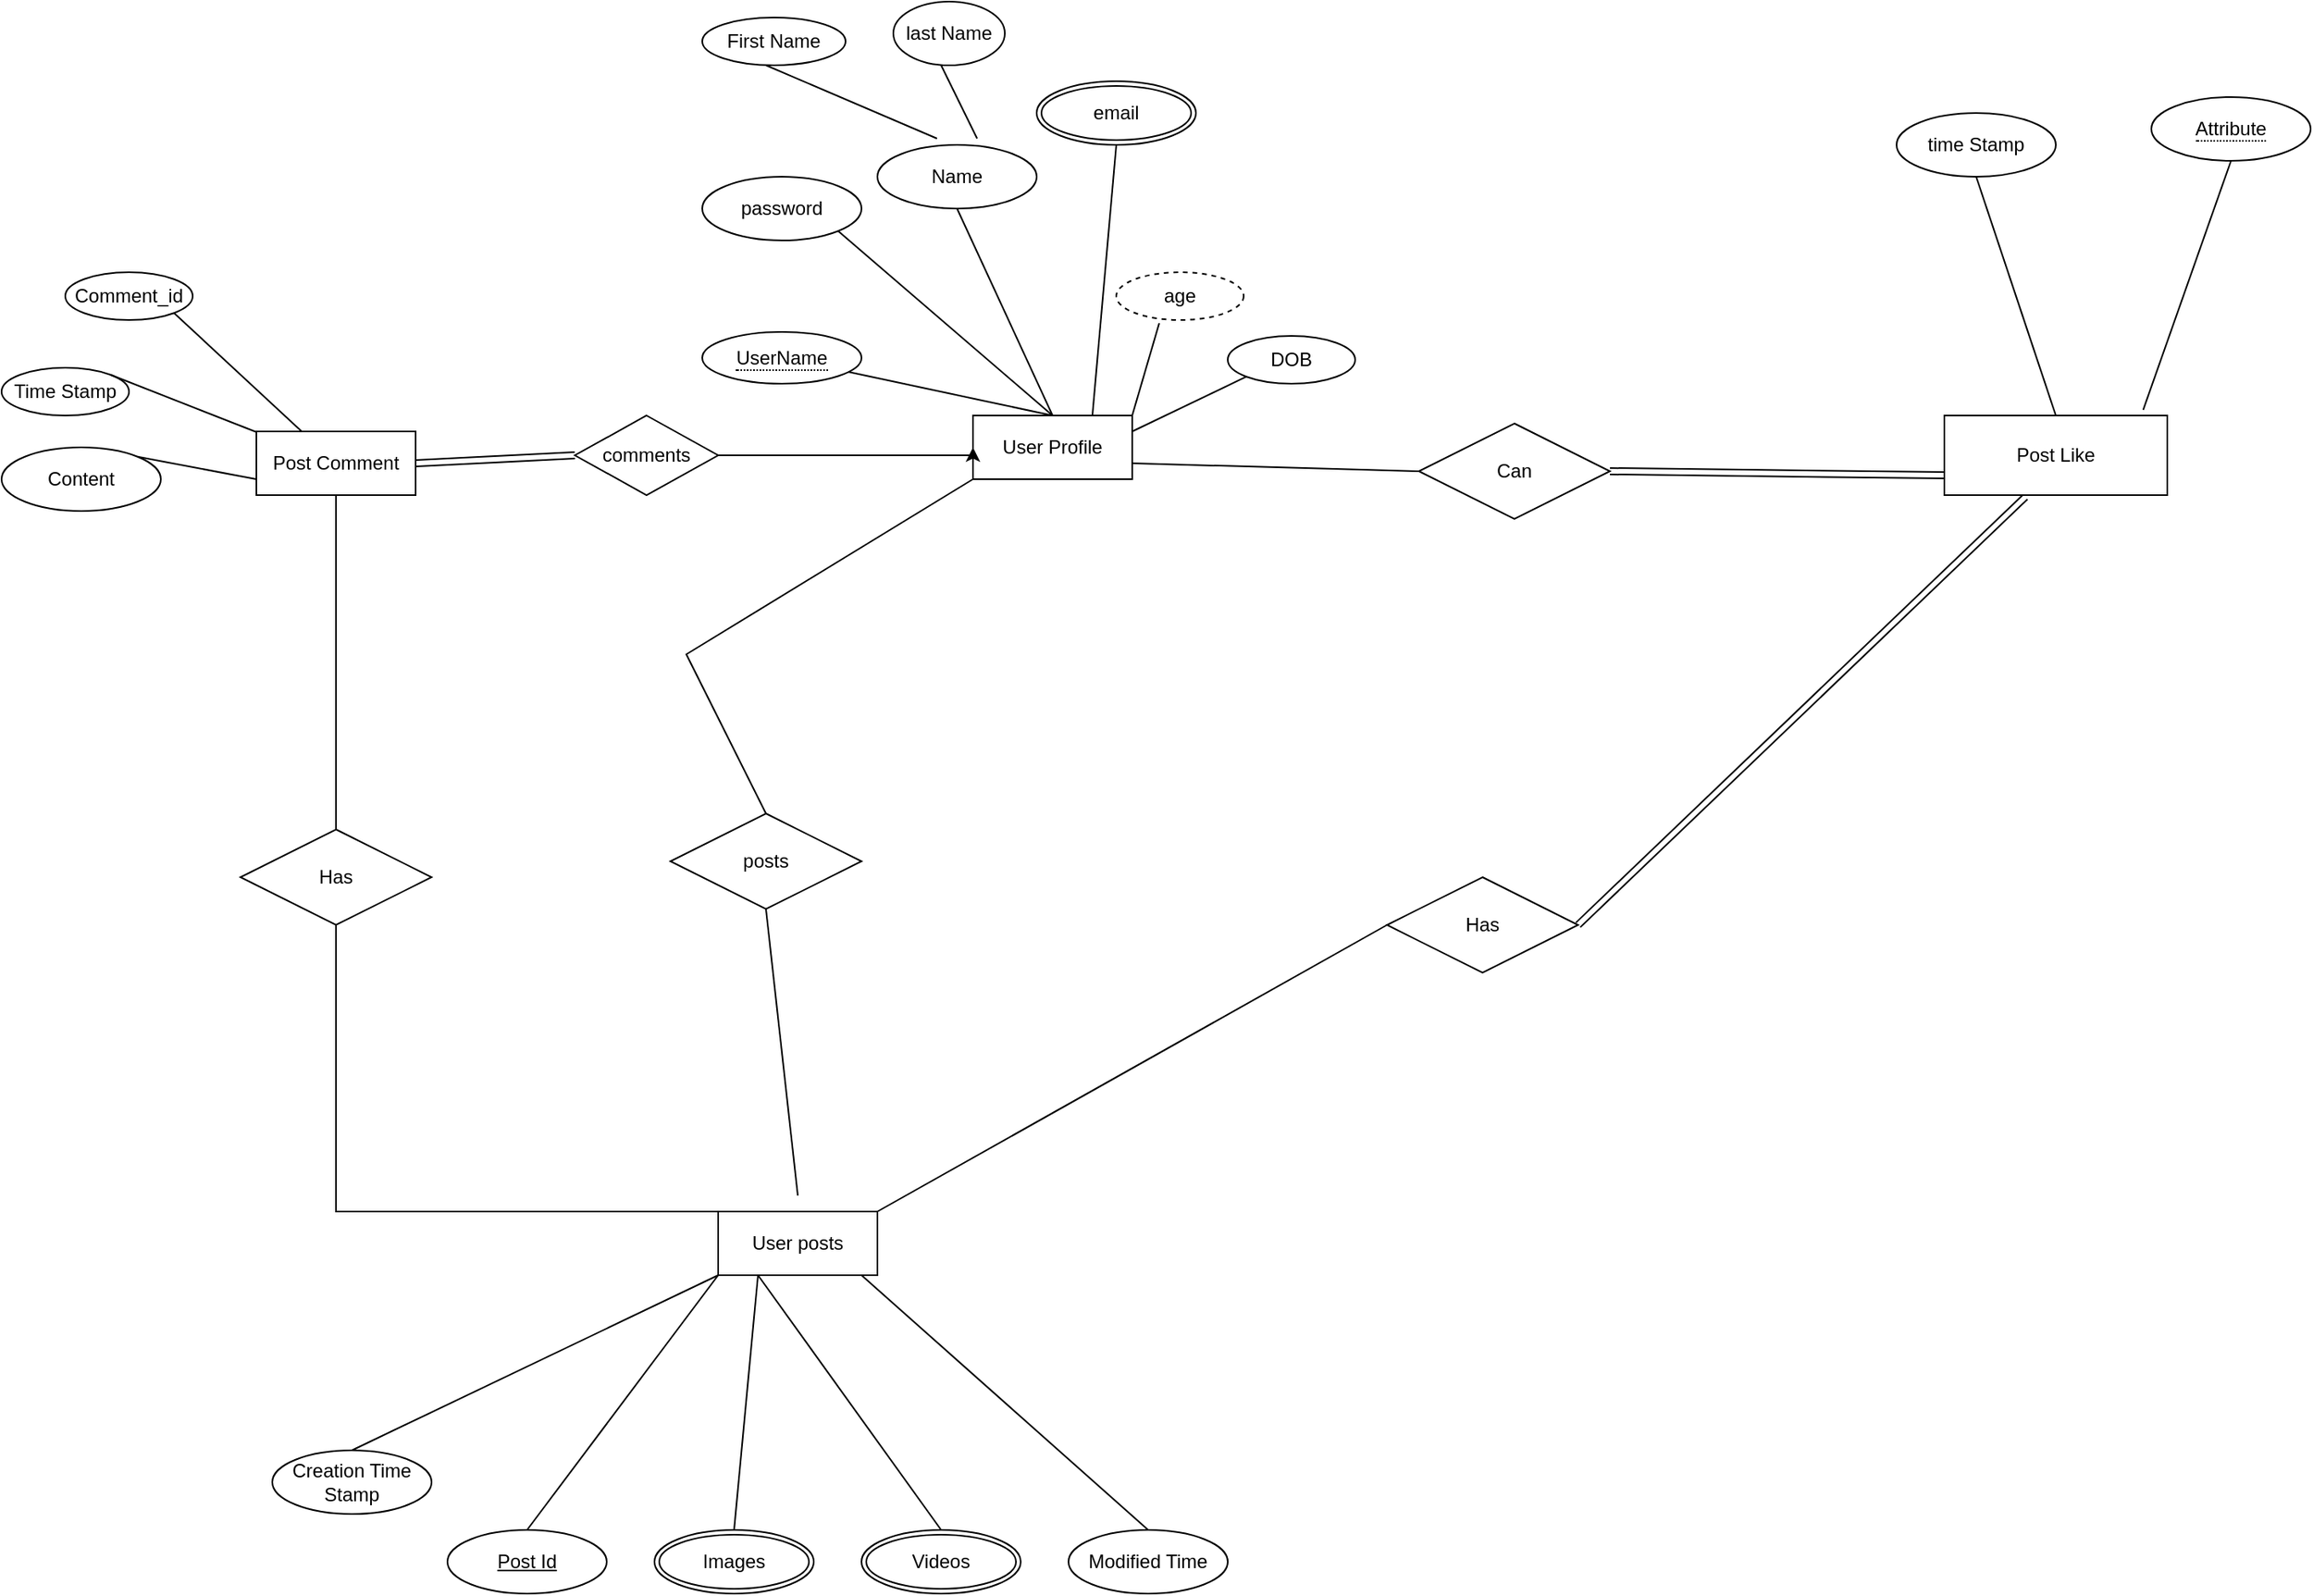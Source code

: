 <mxfile version="26.0.11">
  <diagram name="Page-1" id="_Un33e683ED_zDzxQhV4">
    <mxGraphModel dx="2100" dy="1044" grid="1" gridSize="10" guides="1" tooltips="1" connect="1" arrows="1" fold="1" page="1" pageScale="1" pageWidth="850" pageHeight="1100" math="0" shadow="0">
      <root>
        <mxCell id="0" />
        <mxCell id="1" parent="0" />
        <mxCell id="DCzcrUHX8vKdMjeq_GXW-4" value="Post Comment" style="whiteSpace=wrap;html=1;align=center;" vertex="1" parent="1">
          <mxGeometry x="180" y="310" width="100" height="40" as="geometry" />
        </mxCell>
        <mxCell id="DCzcrUHX8vKdMjeq_GXW-5" value="Comment_id" style="ellipse;whiteSpace=wrap;html=1;align=center;" vertex="1" parent="1">
          <mxGeometry x="60" y="210" width="80" height="30" as="geometry" />
        </mxCell>
        <mxCell id="DCzcrUHX8vKdMjeq_GXW-6" value="Time Stamp" style="ellipse;whiteSpace=wrap;html=1;align=center;" vertex="1" parent="1">
          <mxGeometry x="20" y="270" width="80" height="30" as="geometry" />
        </mxCell>
        <mxCell id="DCzcrUHX8vKdMjeq_GXW-7" value="Content" style="ellipse;whiteSpace=wrap;html=1;align=center;" vertex="1" parent="1">
          <mxGeometry x="20" y="320" width="100" height="40" as="geometry" />
        </mxCell>
        <mxCell id="DCzcrUHX8vKdMjeq_GXW-8" value="" style="endArrow=none;html=1;rounded=0;entryX=1;entryY=1;entryDx=0;entryDy=0;" edge="1" parent="1" source="DCzcrUHX8vKdMjeq_GXW-4" target="DCzcrUHX8vKdMjeq_GXW-5">
          <mxGeometry relative="1" as="geometry">
            <mxPoint x="370" y="320" as="sourcePoint" />
            <mxPoint x="530" y="320" as="targetPoint" />
            <Array as="points" />
          </mxGeometry>
        </mxCell>
        <mxCell id="DCzcrUHX8vKdMjeq_GXW-9" value="" style="endArrow=none;html=1;rounded=0;entryX=1;entryY=0;entryDx=0;entryDy=0;" edge="1" parent="1" source="DCzcrUHX8vKdMjeq_GXW-4" target="DCzcrUHX8vKdMjeq_GXW-6">
          <mxGeometry relative="1" as="geometry">
            <mxPoint x="650" y="320" as="sourcePoint" />
            <mxPoint x="810" y="320" as="targetPoint" />
          </mxGeometry>
        </mxCell>
        <mxCell id="DCzcrUHX8vKdMjeq_GXW-10" value="" style="endArrow=none;html=1;rounded=0;entryX=1;entryY=0;entryDx=0;entryDy=0;" edge="1" parent="1" target="DCzcrUHX8vKdMjeq_GXW-7">
          <mxGeometry relative="1" as="geometry">
            <mxPoint x="180" y="340" as="sourcePoint" />
            <mxPoint x="1070" y="310" as="targetPoint" />
          </mxGeometry>
        </mxCell>
        <mxCell id="DCzcrUHX8vKdMjeq_GXW-11" value="User Profile" style="whiteSpace=wrap;html=1;align=center;" vertex="1" parent="1">
          <mxGeometry x="630" y="300" width="100" height="40" as="geometry" />
        </mxCell>
        <mxCell id="DCzcrUHX8vKdMjeq_GXW-15" style="edgeStyle=orthogonalEdgeStyle;rounded=0;orthogonalLoop=1;jettySize=auto;html=1;exitX=1;exitY=0.5;exitDx=0;exitDy=0;entryX=0;entryY=0.5;entryDx=0;entryDy=0;" edge="1" parent="1" source="DCzcrUHX8vKdMjeq_GXW-13" target="DCzcrUHX8vKdMjeq_GXW-11">
          <mxGeometry relative="1" as="geometry">
            <Array as="points">
              <mxPoint x="630" y="325" />
            </Array>
          </mxGeometry>
        </mxCell>
        <mxCell id="DCzcrUHX8vKdMjeq_GXW-13" value="comments" style="shape=rhombus;perimeter=rhombusPerimeter;whiteSpace=wrap;html=1;align=center;" vertex="1" parent="1">
          <mxGeometry x="380" y="300" width="90" height="50" as="geometry" />
        </mxCell>
        <mxCell id="DCzcrUHX8vKdMjeq_GXW-17" value="" style="shape=link;html=1;rounded=0;entryX=0;entryY=0.5;entryDx=0;entryDy=0;exitX=1;exitY=0.5;exitDx=0;exitDy=0;" edge="1" parent="1" source="DCzcrUHX8vKdMjeq_GXW-4" target="DCzcrUHX8vKdMjeq_GXW-13">
          <mxGeometry relative="1" as="geometry">
            <mxPoint x="320" y="410" as="sourcePoint" />
            <mxPoint x="480" y="410" as="targetPoint" />
            <Array as="points" />
          </mxGeometry>
        </mxCell>
        <mxCell id="DCzcrUHX8vKdMjeq_GXW-19" value="age" style="ellipse;whiteSpace=wrap;html=1;align=center;dashed=1;" vertex="1" parent="1">
          <mxGeometry x="720" y="210" width="80" height="30" as="geometry" />
        </mxCell>
        <mxCell id="DCzcrUHX8vKdMjeq_GXW-21" value="" style="endArrow=none;html=1;rounded=0;entryX=0.337;entryY=1.067;entryDx=0;entryDy=0;entryPerimeter=0;exitX=1;exitY=0;exitDx=0;exitDy=0;" edge="1" parent="1" source="DCzcrUHX8vKdMjeq_GXW-11" target="DCzcrUHX8vKdMjeq_GXW-19">
          <mxGeometry relative="1" as="geometry">
            <mxPoint x="590" y="350" as="sourcePoint" />
            <mxPoint x="750" y="350" as="targetPoint" />
          </mxGeometry>
        </mxCell>
        <mxCell id="DCzcrUHX8vKdMjeq_GXW-22" value="DOB" style="ellipse;whiteSpace=wrap;html=1;align=center;" vertex="1" parent="1">
          <mxGeometry x="790" y="250" width="80" height="30" as="geometry" />
        </mxCell>
        <mxCell id="DCzcrUHX8vKdMjeq_GXW-23" value="" style="endArrow=none;html=1;rounded=0;entryX=0;entryY=1;entryDx=0;entryDy=0;exitX=1;exitY=0.25;exitDx=0;exitDy=0;" edge="1" parent="1" source="DCzcrUHX8vKdMjeq_GXW-11" target="DCzcrUHX8vKdMjeq_GXW-22">
          <mxGeometry relative="1" as="geometry">
            <mxPoint x="570" y="350" as="sourcePoint" />
            <mxPoint x="730" y="350" as="targetPoint" />
          </mxGeometry>
        </mxCell>
        <mxCell id="DCzcrUHX8vKdMjeq_GXW-24" value="Name" style="ellipse;whiteSpace=wrap;html=1;align=center;" vertex="1" parent="1">
          <mxGeometry x="570" y="130" width="100" height="40" as="geometry" />
        </mxCell>
        <mxCell id="DCzcrUHX8vKdMjeq_GXW-26" value="" style="endArrow=none;html=1;rounded=0;exitX=0.5;exitY=1;exitDx=0;exitDy=0;entryX=0.75;entryY=0;entryDx=0;entryDy=0;" edge="1" parent="1" target="DCzcrUHX8vKdMjeq_GXW-11">
          <mxGeometry relative="1" as="geometry">
            <mxPoint x="720" y="130" as="sourcePoint" />
            <mxPoint x="730" y="350" as="targetPoint" />
          </mxGeometry>
        </mxCell>
        <mxCell id="DCzcrUHX8vKdMjeq_GXW-27" value="" style="endArrow=none;html=1;rounded=0;exitX=0.5;exitY=1;exitDx=0;exitDy=0;entryX=0.5;entryY=0;entryDx=0;entryDy=0;" edge="1" parent="1" source="DCzcrUHX8vKdMjeq_GXW-24" target="DCzcrUHX8vKdMjeq_GXW-11">
          <mxGeometry relative="1" as="geometry">
            <mxPoint x="570" y="350" as="sourcePoint" />
            <mxPoint x="730" y="350" as="targetPoint" />
          </mxGeometry>
        </mxCell>
        <mxCell id="DCzcrUHX8vKdMjeq_GXW-28" value="First Name" style="ellipse;whiteSpace=wrap;html=1;align=center;" vertex="1" parent="1">
          <mxGeometry x="460" y="50" width="90" height="30" as="geometry" />
        </mxCell>
        <mxCell id="DCzcrUHX8vKdMjeq_GXW-29" value="last Name" style="ellipse;whiteSpace=wrap;html=1;align=center;" vertex="1" parent="1">
          <mxGeometry x="580" y="40" width="70" height="40" as="geometry" />
        </mxCell>
        <mxCell id="DCzcrUHX8vKdMjeq_GXW-30" value="" style="endArrow=none;html=1;rounded=0;entryX=0.626;entryY=-0.1;entryDx=0;entryDy=0;entryPerimeter=0;" edge="1" parent="1" target="DCzcrUHX8vKdMjeq_GXW-24">
          <mxGeometry relative="1" as="geometry">
            <mxPoint x="610" y="80" as="sourcePoint" />
            <mxPoint x="770" y="80" as="targetPoint" />
          </mxGeometry>
        </mxCell>
        <mxCell id="DCzcrUHX8vKdMjeq_GXW-31" value="" style="endArrow=none;html=1;rounded=0;entryX=0.374;entryY=-0.1;entryDx=0;entryDy=0;entryPerimeter=0;" edge="1" parent="1" target="DCzcrUHX8vKdMjeq_GXW-24">
          <mxGeometry relative="1" as="geometry">
            <mxPoint x="500" y="80" as="sourcePoint" />
            <mxPoint x="660" y="80" as="targetPoint" />
          </mxGeometry>
        </mxCell>
        <mxCell id="DCzcrUHX8vKdMjeq_GXW-33" value="&lt;span style=&quot;border-bottom: 1px dotted&quot;&gt;UserName&lt;/span&gt;" style="ellipse;whiteSpace=wrap;html=1;align=center;" vertex="1" parent="1">
          <mxGeometry x="460" y="247.5" width="100" height="32.5" as="geometry" />
        </mxCell>
        <mxCell id="DCzcrUHX8vKdMjeq_GXW-34" value="" style="endArrow=none;html=1;rounded=0;entryX=0.5;entryY=0;entryDx=0;entryDy=0;" edge="1" parent="1" source="DCzcrUHX8vKdMjeq_GXW-33" target="DCzcrUHX8vKdMjeq_GXW-11">
          <mxGeometry relative="1" as="geometry">
            <mxPoint x="530" y="240" as="sourcePoint" />
            <mxPoint x="690" y="240" as="targetPoint" />
          </mxGeometry>
        </mxCell>
        <mxCell id="DCzcrUHX8vKdMjeq_GXW-35" value="email" style="ellipse;shape=doubleEllipse;margin=3;whiteSpace=wrap;html=1;align=center;" vertex="1" parent="1">
          <mxGeometry x="670" y="90" width="100" height="40" as="geometry" />
        </mxCell>
        <mxCell id="DCzcrUHX8vKdMjeq_GXW-36" value="password" style="ellipse;whiteSpace=wrap;html=1;align=center;" vertex="1" parent="1">
          <mxGeometry x="460" y="150" width="100" height="40" as="geometry" />
        </mxCell>
        <mxCell id="DCzcrUHX8vKdMjeq_GXW-38" value="" style="endArrow=none;html=1;rounded=0;entryX=0.5;entryY=0;entryDx=0;entryDy=0;exitX=1;exitY=1;exitDx=0;exitDy=0;" edge="1" parent="1" source="DCzcrUHX8vKdMjeq_GXW-36" target="DCzcrUHX8vKdMjeq_GXW-11">
          <mxGeometry relative="1" as="geometry">
            <mxPoint x="480" y="190" as="sourcePoint" />
            <mxPoint x="640" y="190" as="targetPoint" />
          </mxGeometry>
        </mxCell>
        <mxCell id="DCzcrUHX8vKdMjeq_GXW-39" value="posts" style="shape=rhombus;perimeter=rhombusPerimeter;whiteSpace=wrap;html=1;align=center;" vertex="1" parent="1">
          <mxGeometry x="440" y="550" width="120" height="60" as="geometry" />
        </mxCell>
        <mxCell id="DCzcrUHX8vKdMjeq_GXW-40" value="" style="endArrow=none;html=1;rounded=0;exitX=0;exitY=1;exitDx=0;exitDy=0;entryX=0.5;entryY=0;entryDx=0;entryDy=0;" edge="1" parent="1" source="DCzcrUHX8vKdMjeq_GXW-11" target="DCzcrUHX8vKdMjeq_GXW-39">
          <mxGeometry relative="1" as="geometry">
            <mxPoint x="720" y="510" as="sourcePoint" />
            <mxPoint x="880" y="510" as="targetPoint" />
            <Array as="points">
              <mxPoint x="450" y="450" />
            </Array>
          </mxGeometry>
        </mxCell>
        <mxCell id="DCzcrUHX8vKdMjeq_GXW-41" value="User posts" style="whiteSpace=wrap;html=1;align=center;" vertex="1" parent="1">
          <mxGeometry x="470" y="800" width="100" height="40" as="geometry" />
        </mxCell>
        <mxCell id="DCzcrUHX8vKdMjeq_GXW-42" value="" style="endArrow=none;html=1;rounded=0;exitX=0.5;exitY=1;exitDx=0;exitDy=0;" edge="1" parent="1" source="DCzcrUHX8vKdMjeq_GXW-39">
          <mxGeometry relative="1" as="geometry">
            <mxPoint x="470" y="680" as="sourcePoint" />
            <mxPoint x="520" y="790" as="targetPoint" />
          </mxGeometry>
        </mxCell>
        <mxCell id="DCzcrUHX8vKdMjeq_GXW-43" value="Has" style="shape=rhombus;perimeter=rhombusPerimeter;whiteSpace=wrap;html=1;align=center;" vertex="1" parent="1">
          <mxGeometry x="170" y="560" width="120" height="60" as="geometry" />
        </mxCell>
        <mxCell id="DCzcrUHX8vKdMjeq_GXW-44" value="" style="endArrow=none;html=1;rounded=0;exitX=0.5;exitY=1;exitDx=0;exitDy=0;entryX=0.5;entryY=0;entryDx=0;entryDy=0;" edge="1" parent="1" source="DCzcrUHX8vKdMjeq_GXW-4" target="DCzcrUHX8vKdMjeq_GXW-43">
          <mxGeometry relative="1" as="geometry">
            <mxPoint x="210" y="460" as="sourcePoint" />
            <mxPoint x="220" y="570" as="targetPoint" />
          </mxGeometry>
        </mxCell>
        <mxCell id="DCzcrUHX8vKdMjeq_GXW-45" value="" style="endArrow=none;html=1;rounded=0;exitX=0.5;exitY=1;exitDx=0;exitDy=0;" edge="1" parent="1" source="DCzcrUHX8vKdMjeq_GXW-43">
          <mxGeometry relative="1" as="geometry">
            <mxPoint x="310" y="800" as="sourcePoint" />
            <mxPoint x="470" y="800" as="targetPoint" />
            <Array as="points">
              <mxPoint x="230" y="800" />
            </Array>
          </mxGeometry>
        </mxCell>
        <mxCell id="DCzcrUHX8vKdMjeq_GXW-46" value="Post Id" style="ellipse;whiteSpace=wrap;html=1;align=center;fontStyle=4;" vertex="1" parent="1">
          <mxGeometry x="300" y="1000" width="100" height="40" as="geometry" />
        </mxCell>
        <mxCell id="DCzcrUHX8vKdMjeq_GXW-47" value="" style="endArrow=none;html=1;rounded=0;entryX=0;entryY=1;entryDx=0;entryDy=0;exitX=0.5;exitY=0;exitDx=0;exitDy=0;" edge="1" parent="1" source="DCzcrUHX8vKdMjeq_GXW-46" target="DCzcrUHX8vKdMjeq_GXW-41">
          <mxGeometry relative="1" as="geometry">
            <mxPoint x="310" y="910" as="sourcePoint" />
            <mxPoint x="470" y="910" as="targetPoint" />
          </mxGeometry>
        </mxCell>
        <mxCell id="DCzcrUHX8vKdMjeq_GXW-48" value="Images" style="ellipse;shape=doubleEllipse;margin=3;whiteSpace=wrap;html=1;align=center;" vertex="1" parent="1">
          <mxGeometry x="430" y="1000" width="100" height="40" as="geometry" />
        </mxCell>
        <mxCell id="DCzcrUHX8vKdMjeq_GXW-49" value="Videos" style="ellipse;shape=doubleEllipse;margin=3;whiteSpace=wrap;html=1;align=center;" vertex="1" parent="1">
          <mxGeometry x="560" y="1000" width="100" height="40" as="geometry" />
        </mxCell>
        <mxCell id="DCzcrUHX8vKdMjeq_GXW-50" value="" style="endArrow=none;html=1;rounded=0;exitX=0.25;exitY=1;exitDx=0;exitDy=0;entryX=0.5;entryY=0;entryDx=0;entryDy=0;" edge="1" parent="1" source="DCzcrUHX8vKdMjeq_GXW-41" target="DCzcrUHX8vKdMjeq_GXW-48">
          <mxGeometry relative="1" as="geometry">
            <mxPoint x="480" y="900" as="sourcePoint" />
            <mxPoint x="480" y="990" as="targetPoint" />
          </mxGeometry>
        </mxCell>
        <mxCell id="DCzcrUHX8vKdMjeq_GXW-51" value="" style="endArrow=none;html=1;rounded=0;exitX=0.25;exitY=1;exitDx=0;exitDy=0;entryX=0.5;entryY=0;entryDx=0;entryDy=0;" edge="1" parent="1" source="DCzcrUHX8vKdMjeq_GXW-41" target="DCzcrUHX8vKdMjeq_GXW-49">
          <mxGeometry relative="1" as="geometry">
            <mxPoint x="540" y="930" as="sourcePoint" />
            <mxPoint x="700" y="930" as="targetPoint" />
          </mxGeometry>
        </mxCell>
        <mxCell id="DCzcrUHX8vKdMjeq_GXW-52" value="Creation Time Stamp" style="ellipse;whiteSpace=wrap;html=1;align=center;" vertex="1" parent="1">
          <mxGeometry x="190" y="950" width="100" height="40" as="geometry" />
        </mxCell>
        <mxCell id="DCzcrUHX8vKdMjeq_GXW-53" value="" style="endArrow=none;html=1;rounded=0;entryX=0;entryY=1;entryDx=0;entryDy=0;" edge="1" parent="1" target="DCzcrUHX8vKdMjeq_GXW-41">
          <mxGeometry relative="1" as="geometry">
            <mxPoint x="240" y="950" as="sourcePoint" />
            <mxPoint x="400" y="950" as="targetPoint" />
          </mxGeometry>
        </mxCell>
        <mxCell id="DCzcrUHX8vKdMjeq_GXW-54" value="Modified Time" style="ellipse;whiteSpace=wrap;html=1;align=center;" vertex="1" parent="1">
          <mxGeometry x="690" y="1000" width="100" height="40" as="geometry" />
        </mxCell>
        <mxCell id="DCzcrUHX8vKdMjeq_GXW-55" value="" style="endArrow=none;html=1;rounded=0;entryX=0.5;entryY=0;entryDx=0;entryDy=0;" edge="1" parent="1" target="DCzcrUHX8vKdMjeq_GXW-54">
          <mxGeometry relative="1" as="geometry">
            <mxPoint x="560" y="840" as="sourcePoint" />
            <mxPoint x="720" y="840" as="targetPoint" />
          </mxGeometry>
        </mxCell>
        <mxCell id="DCzcrUHX8vKdMjeq_GXW-56" value="Has" style="shape=rhombus;perimeter=rhombusPerimeter;whiteSpace=wrap;html=1;align=center;" vertex="1" parent="1">
          <mxGeometry x="890" y="590" width="120" height="60" as="geometry" />
        </mxCell>
        <mxCell id="DCzcrUHX8vKdMjeq_GXW-57" value="Post Like" style="whiteSpace=wrap;html=1;align=center;" vertex="1" parent="1">
          <mxGeometry x="1240" y="300" width="140" height="50" as="geometry" />
        </mxCell>
        <mxCell id="DCzcrUHX8vKdMjeq_GXW-60" value="Can" style="shape=rhombus;perimeter=rhombusPerimeter;whiteSpace=wrap;html=1;align=center;" vertex="1" parent="1">
          <mxGeometry x="910" y="305" width="120" height="60" as="geometry" />
        </mxCell>
        <mxCell id="DCzcrUHX8vKdMjeq_GXW-61" value="" style="endArrow=none;html=1;rounded=0;exitX=1;exitY=0.75;exitDx=0;exitDy=0;entryX=0;entryY=0.5;entryDx=0;entryDy=0;" edge="1" parent="1" source="DCzcrUHX8vKdMjeq_GXW-11" target="DCzcrUHX8vKdMjeq_GXW-60">
          <mxGeometry relative="1" as="geometry">
            <mxPoint x="820" y="440" as="sourcePoint" />
            <mxPoint x="980" y="440" as="targetPoint" />
          </mxGeometry>
        </mxCell>
        <mxCell id="DCzcrUHX8vKdMjeq_GXW-64" value="" style="shape=link;html=1;rounded=0;entryX=0;entryY=0.75;entryDx=0;entryDy=0;exitX=1;exitY=0.5;exitDx=0;exitDy=0;" edge="1" parent="1" source="DCzcrUHX8vKdMjeq_GXW-60" target="DCzcrUHX8vKdMjeq_GXW-57">
          <mxGeometry relative="1" as="geometry">
            <mxPoint x="1030" y="330" as="sourcePoint" />
            <mxPoint x="1190" y="330" as="targetPoint" />
            <Array as="points" />
          </mxGeometry>
        </mxCell>
        <mxCell id="DCzcrUHX8vKdMjeq_GXW-66" value="" style="shape=link;html=1;rounded=0;exitX=1;exitY=0.5;exitDx=0;exitDy=0;entryX=0.363;entryY=1.023;entryDx=0;entryDy=0;entryPerimeter=0;" edge="1" parent="1" source="DCzcrUHX8vKdMjeq_GXW-56" target="DCzcrUHX8vKdMjeq_GXW-57">
          <mxGeometry relative="1" as="geometry">
            <mxPoint x="1100" y="570" as="sourcePoint" />
            <mxPoint x="1260" y="570" as="targetPoint" />
          </mxGeometry>
        </mxCell>
        <mxCell id="DCzcrUHX8vKdMjeq_GXW-68" value="" style="endArrow=none;html=1;rounded=0;exitX=1;exitY=0;exitDx=0;exitDy=0;entryX=0;entryY=0.5;entryDx=0;entryDy=0;" edge="1" parent="1" source="DCzcrUHX8vKdMjeq_GXW-41" target="DCzcrUHX8vKdMjeq_GXW-56">
          <mxGeometry relative="1" as="geometry">
            <mxPoint x="920" y="640" as="sourcePoint" />
            <mxPoint x="1080" y="640" as="targetPoint" />
            <Array as="points" />
          </mxGeometry>
        </mxCell>
        <mxCell id="DCzcrUHX8vKdMjeq_GXW-69" value="time Stamp" style="ellipse;whiteSpace=wrap;html=1;align=center;" vertex="1" parent="1">
          <mxGeometry x="1210" y="110" width="100" height="40" as="geometry" />
        </mxCell>
        <mxCell id="DCzcrUHX8vKdMjeq_GXW-70" value="&lt;span style=&quot;border-bottom: 1px dotted&quot;&gt;Attribute&lt;/span&gt;" style="ellipse;whiteSpace=wrap;html=1;align=center;" vertex="1" parent="1">
          <mxGeometry x="1370" y="100" width="100" height="40" as="geometry" />
        </mxCell>
        <mxCell id="DCzcrUHX8vKdMjeq_GXW-71" value="" style="endArrow=none;html=1;rounded=0;entryX=0.5;entryY=1;entryDx=0;entryDy=0;exitX=0.892;exitY=-0.071;exitDx=0;exitDy=0;exitPerimeter=0;" edge="1" parent="1" source="DCzcrUHX8vKdMjeq_GXW-57" target="DCzcrUHX8vKdMjeq_GXW-70">
          <mxGeometry relative="1" as="geometry">
            <mxPoint x="870" y="390" as="sourcePoint" />
            <mxPoint x="1030" y="390" as="targetPoint" />
          </mxGeometry>
        </mxCell>
        <mxCell id="DCzcrUHX8vKdMjeq_GXW-72" value="" style="endArrow=none;html=1;rounded=0;exitX=0.5;exitY=1;exitDx=0;exitDy=0;entryX=0.5;entryY=0;entryDx=0;entryDy=0;" edge="1" parent="1" source="DCzcrUHX8vKdMjeq_GXW-69" target="DCzcrUHX8vKdMjeq_GXW-57">
          <mxGeometry relative="1" as="geometry">
            <mxPoint x="1140" y="190" as="sourcePoint" />
            <mxPoint x="1300" y="190" as="targetPoint" />
          </mxGeometry>
        </mxCell>
      </root>
    </mxGraphModel>
  </diagram>
</mxfile>
